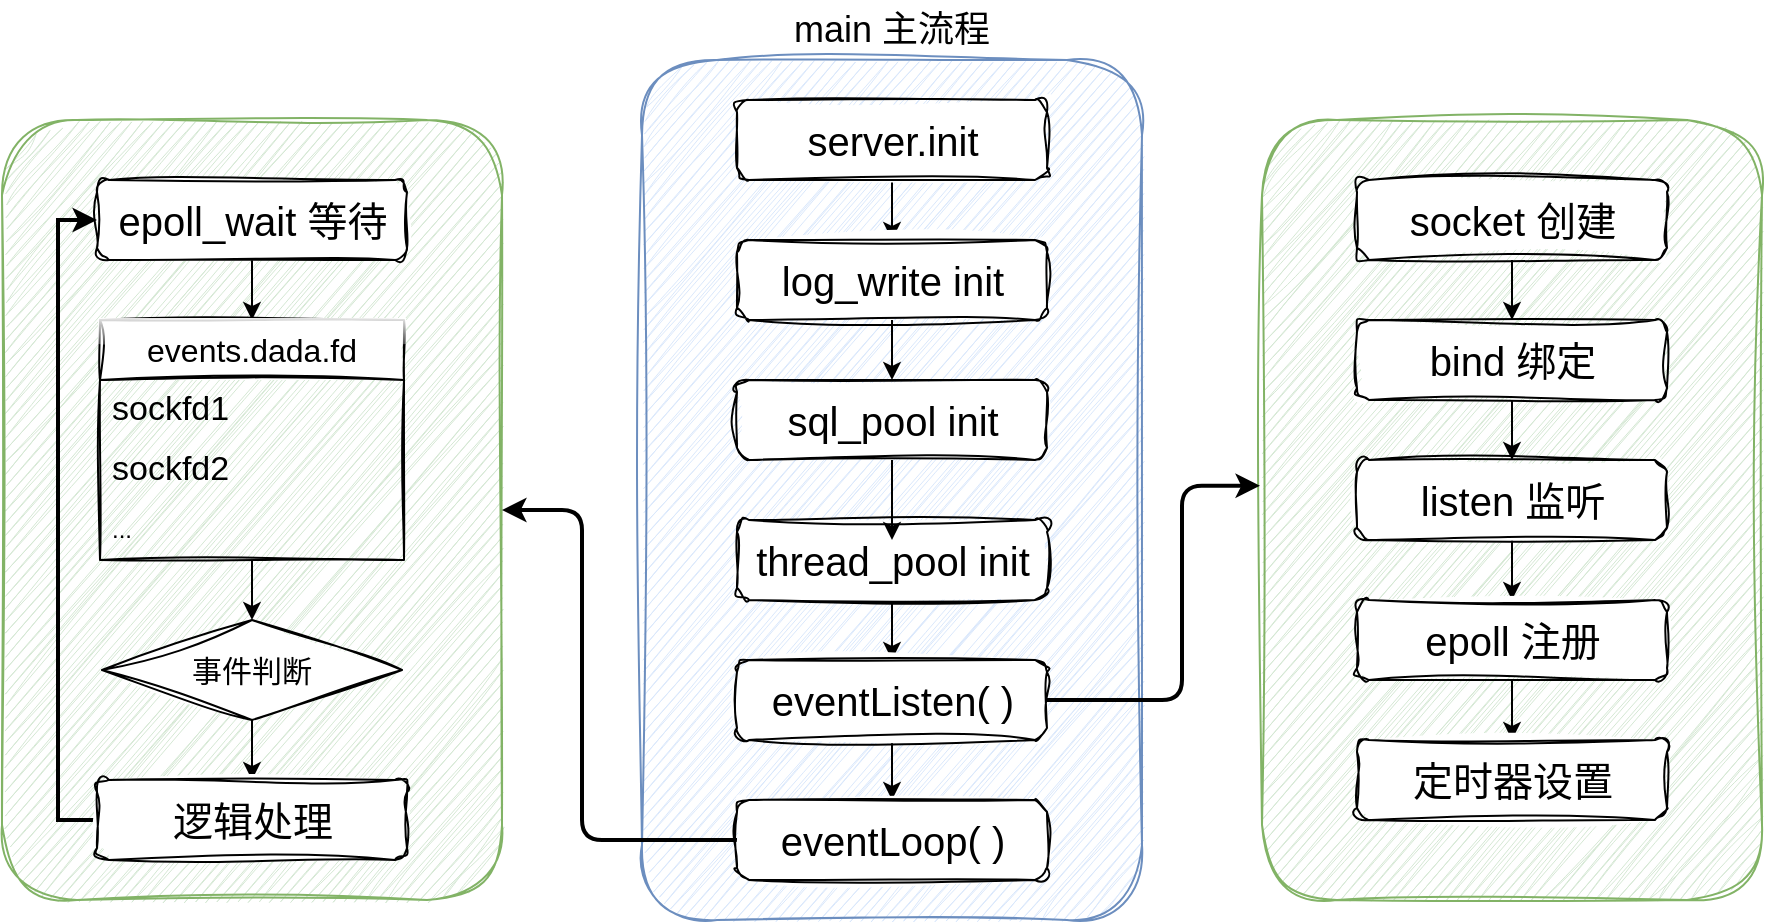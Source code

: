 <mxfile version="24.5.4" type="github">
  <diagram name="第 1 页" id="rZ8Ub2-MKYlWhGuQHyz1">
    <mxGraphModel dx="2187" dy="890" grid="1" gridSize="10" guides="1" tooltips="1" connect="1" arrows="1" fold="1" page="1" pageScale="1" pageWidth="827" pageHeight="1169" math="0" shadow="0">
      <root>
        <mxCell id="0" />
        <mxCell id="1" parent="0" />
        <mxCell id="m9QqqRcCzPwHsIWh3rep-1" value="" style="rounded=1;whiteSpace=wrap;html=1;fillColor=#dae8fc;strokeColor=#6c8ebf;sketch=1;curveFitting=1;jiggle=2;" vertex="1" parent="1">
          <mxGeometry x="-110" y="120" width="250" height="430" as="geometry" />
        </mxCell>
        <mxCell id="m9QqqRcCzPwHsIWh3rep-2" value="&lt;font style=&quot;font-size: 18px;&quot;&gt;main 主流程&lt;/font&gt;" style="text;strokeColor=none;align=center;fillColor=none;html=1;verticalAlign=middle;whiteSpace=wrap;rounded=0;" vertex="1" parent="1">
          <mxGeometry x="-45" y="90" width="120" height="30" as="geometry" />
        </mxCell>
        <mxCell id="m9QqqRcCzPwHsIWh3rep-4" value="" style="rounded=1;whiteSpace=wrap;html=1;fillColor=#d5e8d4;strokeColor=#82b366;sketch=1;curveFitting=1;jiggle=2;" vertex="1" parent="1">
          <mxGeometry x="200" y="150" width="250" height="390" as="geometry" />
        </mxCell>
        <mxCell id="m9QqqRcCzPwHsIWh3rep-5" value="" style="rounded=1;whiteSpace=wrap;html=1;fillColor=#d5e8d4;strokeColor=#82b366;sketch=1;curveFitting=1;jiggle=2;" vertex="1" parent="1">
          <mxGeometry x="-430" y="150" width="250" height="390" as="geometry" />
        </mxCell>
        <mxCell id="m9QqqRcCzPwHsIWh3rep-12" style="edgeStyle=orthogonalEdgeStyle;rounded=0;orthogonalLoop=1;jettySize=auto;html=1;" edge="1" parent="1" source="m9QqqRcCzPwHsIWh3rep-6" target="m9QqqRcCzPwHsIWh3rep-7">
          <mxGeometry relative="1" as="geometry" />
        </mxCell>
        <mxCell id="m9QqqRcCzPwHsIWh3rep-6" value="&lt;font style=&quot;font-size: 20px;&quot;&gt;server.init&lt;/font&gt;" style="rounded=1;whiteSpace=wrap;html=1;sketch=1;curveFitting=1;jiggle=2;" vertex="1" parent="1">
          <mxGeometry x="-62.5" y="140" width="155" height="40" as="geometry" />
        </mxCell>
        <mxCell id="m9QqqRcCzPwHsIWh3rep-13" style="edgeStyle=orthogonalEdgeStyle;rounded=0;orthogonalLoop=1;jettySize=auto;html=1;" edge="1" parent="1" source="m9QqqRcCzPwHsIWh3rep-7" target="m9QqqRcCzPwHsIWh3rep-8">
          <mxGeometry relative="1" as="geometry" />
        </mxCell>
        <mxCell id="m9QqqRcCzPwHsIWh3rep-7" value="&lt;font style=&quot;font-size: 20px;&quot;&gt;log_write init&lt;/font&gt;" style="rounded=1;whiteSpace=wrap;html=1;sketch=1;curveFitting=1;jiggle=2;" vertex="1" parent="1">
          <mxGeometry x="-62.5" y="210" width="155" height="40" as="geometry" />
        </mxCell>
        <mxCell id="m9QqqRcCzPwHsIWh3rep-8" value="&lt;font style=&quot;font-size: 20px;&quot;&gt;sql_pool init&lt;/font&gt;" style="rounded=1;whiteSpace=wrap;html=1;sketch=1;curveFitting=1;jiggle=2;" vertex="1" parent="1">
          <mxGeometry x="-62.5" y="280" width="155" height="40" as="geometry" />
        </mxCell>
        <mxCell id="m9QqqRcCzPwHsIWh3rep-15" style="edgeStyle=orthogonalEdgeStyle;rounded=0;orthogonalLoop=1;jettySize=auto;html=1;" edge="1" parent="1" source="m9QqqRcCzPwHsIWh3rep-9" target="m9QqqRcCzPwHsIWh3rep-10">
          <mxGeometry relative="1" as="geometry" />
        </mxCell>
        <mxCell id="m9QqqRcCzPwHsIWh3rep-9" value="&lt;font style=&quot;font-size: 20px;&quot;&gt;thread_pool init&lt;/font&gt;" style="rounded=1;whiteSpace=wrap;html=1;sketch=1;curveFitting=1;jiggle=2;" vertex="1" parent="1">
          <mxGeometry x="-62.5" y="350" width="155" height="40" as="geometry" />
        </mxCell>
        <mxCell id="m9QqqRcCzPwHsIWh3rep-16" style="edgeStyle=orthogonalEdgeStyle;rounded=0;orthogonalLoop=1;jettySize=auto;html=1;" edge="1" parent="1" source="m9QqqRcCzPwHsIWh3rep-10" target="m9QqqRcCzPwHsIWh3rep-11">
          <mxGeometry relative="1" as="geometry" />
        </mxCell>
        <mxCell id="m9QqqRcCzPwHsIWh3rep-10" value="&lt;font style=&quot;font-size: 20px;&quot;&gt;eventListen( )&lt;/font&gt;" style="rounded=1;whiteSpace=wrap;html=1;sketch=1;curveFitting=1;jiggle=2;" vertex="1" parent="1">
          <mxGeometry x="-62.5" y="420" width="155" height="40" as="geometry" />
        </mxCell>
        <mxCell id="m9QqqRcCzPwHsIWh3rep-18" style="edgeStyle=orthogonalEdgeStyle;rounded=1;orthogonalLoop=1;jettySize=auto;html=1;curved=0;strokeWidth=2;" edge="1" parent="1" source="m9QqqRcCzPwHsIWh3rep-11" target="m9QqqRcCzPwHsIWh3rep-5">
          <mxGeometry relative="1" as="geometry">
            <Array as="points">
              <mxPoint x="-140" y="510" />
              <mxPoint x="-140" y="345" />
            </Array>
          </mxGeometry>
        </mxCell>
        <mxCell id="m9QqqRcCzPwHsIWh3rep-11" value="&lt;font style=&quot;font-size: 20px;&quot;&gt;eventLoop( )&lt;/font&gt;" style="rounded=1;whiteSpace=wrap;html=1;sketch=1;curveFitting=1;jiggle=2;" vertex="1" parent="1">
          <mxGeometry x="-62.5" y="490" width="155" height="40" as="geometry" />
        </mxCell>
        <mxCell id="m9QqqRcCzPwHsIWh3rep-14" style="edgeStyle=orthogonalEdgeStyle;rounded=0;orthogonalLoop=1;jettySize=auto;html=1;entryX=0.5;entryY=0.25;entryDx=0;entryDy=0;entryPerimeter=0;" edge="1" parent="1" source="m9QqqRcCzPwHsIWh3rep-8" target="m9QqqRcCzPwHsIWh3rep-9">
          <mxGeometry relative="1" as="geometry" />
        </mxCell>
        <mxCell id="m9QqqRcCzPwHsIWh3rep-17" style="edgeStyle=orthogonalEdgeStyle;rounded=1;orthogonalLoop=1;jettySize=auto;html=1;entryX=-0.004;entryY=0.469;entryDx=0;entryDy=0;entryPerimeter=0;curved=0;strokeWidth=2;" edge="1" parent="1" source="m9QqqRcCzPwHsIWh3rep-10" target="m9QqqRcCzPwHsIWh3rep-4">
          <mxGeometry relative="1" as="geometry">
            <Array as="points">
              <mxPoint x="160" y="440" />
              <mxPoint x="160" y="333" />
            </Array>
          </mxGeometry>
        </mxCell>
        <mxCell id="m9QqqRcCzPwHsIWh3rep-24" style="edgeStyle=orthogonalEdgeStyle;rounded=0;orthogonalLoop=1;jettySize=auto;html=1;" edge="1" parent="1" source="m9QqqRcCzPwHsIWh3rep-19" target="m9QqqRcCzPwHsIWh3rep-20">
          <mxGeometry relative="1" as="geometry" />
        </mxCell>
        <mxCell id="m9QqqRcCzPwHsIWh3rep-19" value="&lt;font style=&quot;font-size: 20px;&quot;&gt;socket 创建&lt;/font&gt;" style="rounded=1;whiteSpace=wrap;html=1;sketch=1;curveFitting=1;jiggle=2;" vertex="1" parent="1">
          <mxGeometry x="247.5" y="180" width="155" height="40" as="geometry" />
        </mxCell>
        <mxCell id="m9QqqRcCzPwHsIWh3rep-25" style="edgeStyle=orthogonalEdgeStyle;rounded=0;orthogonalLoop=1;jettySize=auto;html=1;entryX=0.5;entryY=0;entryDx=0;entryDy=0;" edge="1" parent="1" source="m9QqqRcCzPwHsIWh3rep-20" target="m9QqqRcCzPwHsIWh3rep-21">
          <mxGeometry relative="1" as="geometry" />
        </mxCell>
        <mxCell id="m9QqqRcCzPwHsIWh3rep-20" value="&lt;font style=&quot;font-size: 20px;&quot;&gt;bind 绑定&lt;/font&gt;" style="rounded=1;whiteSpace=wrap;html=1;sketch=1;curveFitting=1;jiggle=2;" vertex="1" parent="1">
          <mxGeometry x="247.5" y="250" width="155" height="40" as="geometry" />
        </mxCell>
        <mxCell id="m9QqqRcCzPwHsIWh3rep-26" style="edgeStyle=orthogonalEdgeStyle;rounded=0;orthogonalLoop=1;jettySize=auto;html=1;entryX=0.5;entryY=0;entryDx=0;entryDy=0;" edge="1" parent="1" source="m9QqqRcCzPwHsIWh3rep-21" target="m9QqqRcCzPwHsIWh3rep-22">
          <mxGeometry relative="1" as="geometry" />
        </mxCell>
        <mxCell id="m9QqqRcCzPwHsIWh3rep-21" value="&lt;font style=&quot;font-size: 20px;&quot;&gt;listen 监听&lt;/font&gt;" style="rounded=1;whiteSpace=wrap;html=1;sketch=1;curveFitting=1;jiggle=2;" vertex="1" parent="1">
          <mxGeometry x="247.5" y="320" width="155" height="40" as="geometry" />
        </mxCell>
        <mxCell id="m9QqqRcCzPwHsIWh3rep-27" style="edgeStyle=orthogonalEdgeStyle;rounded=0;orthogonalLoop=1;jettySize=auto;html=1;entryX=0.5;entryY=0;entryDx=0;entryDy=0;" edge="1" parent="1" source="m9QqqRcCzPwHsIWh3rep-22" target="m9QqqRcCzPwHsIWh3rep-23">
          <mxGeometry relative="1" as="geometry" />
        </mxCell>
        <mxCell id="m9QqqRcCzPwHsIWh3rep-22" value="&lt;font style=&quot;font-size: 20px;&quot;&gt;epoll 注册&lt;/font&gt;" style="rounded=1;whiteSpace=wrap;html=1;sketch=1;curveFitting=1;jiggle=2;" vertex="1" parent="1">
          <mxGeometry x="247.5" y="390" width="155" height="40" as="geometry" />
        </mxCell>
        <mxCell id="m9QqqRcCzPwHsIWh3rep-23" value="&lt;span style=&quot;font-size: 20px;&quot;&gt;定时器设置&lt;/span&gt;" style="rounded=1;whiteSpace=wrap;html=1;sketch=1;curveFitting=1;jiggle=2;" vertex="1" parent="1">
          <mxGeometry x="247.5" y="460" width="155" height="40" as="geometry" />
        </mxCell>
        <mxCell id="m9QqqRcCzPwHsIWh3rep-34" style="edgeStyle=orthogonalEdgeStyle;rounded=0;orthogonalLoop=1;jettySize=auto;html=1;entryX=0.5;entryY=0;entryDx=0;entryDy=0;" edge="1" parent="1" source="m9QqqRcCzPwHsIWh3rep-28" target="m9QqqRcCzPwHsIWh3rep-30">
          <mxGeometry relative="1" as="geometry" />
        </mxCell>
        <mxCell id="m9QqqRcCzPwHsIWh3rep-28" value="&lt;font style=&quot;font-size: 20px;&quot;&gt;epoll_wait 等待&lt;/font&gt;" style="rounded=1;whiteSpace=wrap;html=1;sketch=1;curveFitting=1;jiggle=2;" vertex="1" parent="1">
          <mxGeometry x="-382.5" y="180" width="155" height="40" as="geometry" />
        </mxCell>
        <mxCell id="m9QqqRcCzPwHsIWh3rep-38" style="edgeStyle=orthogonalEdgeStyle;rounded=0;orthogonalLoop=1;jettySize=auto;html=1;entryX=0.5;entryY=0;entryDx=0;entryDy=0;" edge="1" parent="1" source="m9QqqRcCzPwHsIWh3rep-30" target="m9QqqRcCzPwHsIWh3rep-37">
          <mxGeometry relative="1" as="geometry" />
        </mxCell>
        <mxCell id="m9QqqRcCzPwHsIWh3rep-30" value="&lt;font style=&quot;font-size: 16px;&quot;&gt;events.dada.fd&lt;/font&gt;" style="swimlane;fontStyle=0;childLayout=stackLayout;horizontal=1;startSize=30;horizontalStack=0;resizeParent=1;resizeParentMax=0;resizeLast=0;collapsible=1;marginBottom=0;whiteSpace=wrap;html=1;glass=1;sketch=1;curveFitting=1;jiggle=2;" vertex="1" parent="1">
          <mxGeometry x="-381" y="250" width="152" height="120" as="geometry" />
        </mxCell>
        <mxCell id="m9QqqRcCzPwHsIWh3rep-31" value="&lt;font style=&quot;font-size: 17px;&quot;&gt;sockfd1&lt;/font&gt;" style="text;strokeColor=none;fillColor=none;align=left;verticalAlign=middle;spacingLeft=4;spacingRight=4;overflow=hidden;points=[[0,0.5],[1,0.5]];portConstraint=eastwest;rotatable=0;whiteSpace=wrap;html=1;" vertex="1" parent="m9QqqRcCzPwHsIWh3rep-30">
          <mxGeometry y="30" width="152" height="30" as="geometry" />
        </mxCell>
        <mxCell id="m9QqqRcCzPwHsIWh3rep-32" value="&lt;span style=&quot;font-size: 17px;&quot;&gt;sockfd2&lt;/span&gt;" style="text;strokeColor=none;fillColor=none;align=left;verticalAlign=middle;spacingLeft=4;spacingRight=4;overflow=hidden;points=[[0,0.5],[1,0.5]];portConstraint=eastwest;rotatable=0;whiteSpace=wrap;html=1;" vertex="1" parent="m9QqqRcCzPwHsIWh3rep-30">
          <mxGeometry y="60" width="152" height="30" as="geometry" />
        </mxCell>
        <mxCell id="m9QqqRcCzPwHsIWh3rep-33" value="..." style="text;strokeColor=none;fillColor=none;align=left;verticalAlign=middle;spacingLeft=4;spacingRight=4;overflow=hidden;points=[[0,0.5],[1,0.5]];portConstraint=eastwest;rotatable=0;whiteSpace=wrap;html=1;" vertex="1" parent="m9QqqRcCzPwHsIWh3rep-30">
          <mxGeometry y="90" width="152" height="30" as="geometry" />
        </mxCell>
        <mxCell id="m9QqqRcCzPwHsIWh3rep-42" style="edgeStyle=orthogonalEdgeStyle;rounded=0;orthogonalLoop=1;jettySize=auto;html=1;entryX=0.5;entryY=0;entryDx=0;entryDy=0;" edge="1" parent="1" source="m9QqqRcCzPwHsIWh3rep-37" target="m9QqqRcCzPwHsIWh3rep-41">
          <mxGeometry relative="1" as="geometry" />
        </mxCell>
        <mxCell id="m9QqqRcCzPwHsIWh3rep-37" value="&lt;font style=&quot;font-size: 15px;&quot;&gt;事件判断&lt;/font&gt;" style="rhombus;whiteSpace=wrap;html=1;sketch=1;curveFitting=1;jiggle=2;" vertex="1" parent="1">
          <mxGeometry x="-380" y="400" width="150" height="50" as="geometry" />
        </mxCell>
        <mxCell id="m9QqqRcCzPwHsIWh3rep-43" style="edgeStyle=orthogonalEdgeStyle;rounded=0;orthogonalLoop=1;jettySize=auto;html=1;entryX=0;entryY=0.5;entryDx=0;entryDy=0;strokeWidth=2;" edge="1" parent="1" target="m9QqqRcCzPwHsIWh3rep-28">
          <mxGeometry relative="1" as="geometry">
            <mxPoint x="-342.5" y="500" as="sourcePoint" />
            <mxPoint x="-420" y="230" as="targetPoint" />
            <Array as="points">
              <mxPoint x="-402" y="500" />
              <mxPoint x="-402" y="200" />
            </Array>
          </mxGeometry>
        </mxCell>
        <mxCell id="m9QqqRcCzPwHsIWh3rep-41" value="&lt;font style=&quot;font-size: 20px;&quot;&gt;逻辑处理&lt;/font&gt;" style="rounded=1;whiteSpace=wrap;html=1;sketch=1;curveFitting=1;jiggle=2;" vertex="1" parent="1">
          <mxGeometry x="-382.5" y="480" width="155" height="40" as="geometry" />
        </mxCell>
      </root>
    </mxGraphModel>
  </diagram>
</mxfile>
